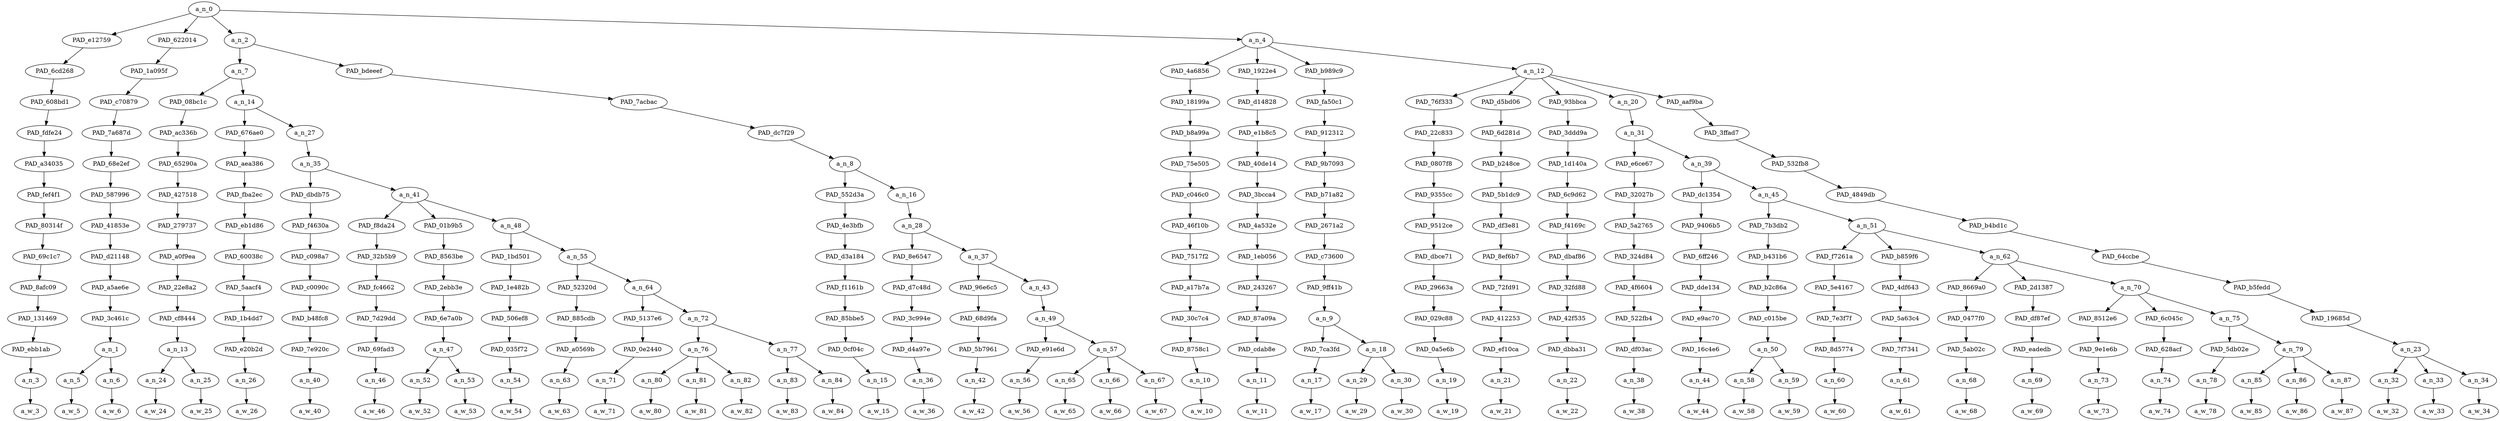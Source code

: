 strict digraph "" {
	a_n_0	[div_dir=1,
		index=0,
		level=13,
		pos="16.545055700231483,13!",
		text_span="[0, 1, 2, 3, 4, 5, 6, 7, 8, 9, 10, 11, 12, 13, 14, 15, 16, 17, 18, 19, 20, 21, 22, 23, 24, 25, 26, 27, 28, 29, 30, 31, 32, 33, 34, \
35, 36, 37, 38, 39, 40, 41, 42, 43, 44, 45, 46, 47, 48, 49]",
		value=0.99999999];
	PAD_e12759	[div_dir=1,
		index=2,
		level=12,
		pos="24.0,12!",
		text_span="[24]",
		value=0.01169982];
	a_n_0 -> PAD_e12759;
	PAD_622014	[div_dir=-1,
		index=0,
		level=12,
		pos="0.5,12!",
		text_span="[0, 1]",
		value=0.05212784];
	a_n_0 -> PAD_622014;
	a_n_2	[div_dir=1,
		index=1,
		level=12,
		pos="10.930338541666666,12!",
		text_span="[2, 3, 4, 5, 6, 7, 8, 9, 10, 11, 12, 13, 14, 15, 16, 17, 18, 19, 20, 21, 22, 23]",
		value=0.42522504];
	a_n_0 -> a_n_2;
	a_n_4	[div_dir=1,
		index=3,
		level=12,
		pos="30.74988425925926,12!",
		text_span="[25, 26, 27, 28, 29, 30, 31, 32, 33, 34, 35, 36, 37, 38, 39, 40, 41, 42, 43, 44, 45, 46, 47, 48, 49]",
		value=0.51083985];
	a_n_0 -> a_n_4;
	PAD_6cd268	[div_dir=1,
		index=3,
		level=11,
		pos="24.0,11!",
		text_span="[24]",
		value=0.01169982];
	PAD_e12759 -> PAD_6cd268;
	PAD_608bd1	[div_dir=1,
		index=4,
		level=10,
		pos="24.0,10!",
		text_span="[24]",
		value=0.01169982];
	PAD_6cd268 -> PAD_608bd1;
	PAD_fdfe24	[div_dir=1,
		index=5,
		level=9,
		pos="24.0,9!",
		text_span="[24]",
		value=0.01169982];
	PAD_608bd1 -> PAD_fdfe24;
	PAD_a34035	[div_dir=1,
		index=5,
		level=8,
		pos="24.0,8!",
		text_span="[24]",
		value=0.01169982];
	PAD_fdfe24 -> PAD_a34035;
	PAD_fef4f1	[div_dir=1,
		index=7,
		level=7,
		pos="24.0,7!",
		text_span="[24]",
		value=0.01169982];
	PAD_a34035 -> PAD_fef4f1;
	PAD_80314f	[div_dir=1,
		index=9,
		level=6,
		pos="24.0,6!",
		text_span="[24]",
		value=0.01169982];
	PAD_fef4f1 -> PAD_80314f;
	PAD_69c1c7	[div_dir=1,
		index=11,
		level=5,
		pos="24.0,5!",
		text_span="[24]",
		value=0.01169982];
	PAD_80314f -> PAD_69c1c7;
	PAD_8afc09	[div_dir=1,
		index=13,
		level=4,
		pos="24.0,4!",
		text_span="[24]",
		value=0.01169982];
	PAD_69c1c7 -> PAD_8afc09;
	PAD_131469	[div_dir=1,
		index=14,
		level=3,
		pos="24.0,3!",
		text_span="[24]",
		value=0.01169982];
	PAD_8afc09 -> PAD_131469;
	PAD_ebb1ab	[div_dir=1,
		index=16,
		level=2,
		pos="24.0,2!",
		text_span="[24]",
		value=0.01169982];
	PAD_131469 -> PAD_ebb1ab;
	a_n_3	[div_dir=1,
		index=24,
		level=1,
		pos="24.0,1!",
		text_span="[24]",
		value=0.01169982];
	PAD_ebb1ab -> a_n_3;
	a_w_3	[div_dir=0,
		index=24,
		level=0,
		pos="24,0!",
		text_span="[24]",
		value=but];
	a_n_3 -> a_w_3;
	PAD_1a095f	[div_dir=-1,
		index=0,
		level=11,
		pos="0.5,11!",
		text_span="[0, 1]",
		value=0.05212784];
	PAD_622014 -> PAD_1a095f;
	PAD_c70879	[div_dir=-1,
		index=0,
		level=10,
		pos="0.5,10!",
		text_span="[0, 1]",
		value=0.05212784];
	PAD_1a095f -> PAD_c70879;
	PAD_7a687d	[div_dir=-1,
		index=0,
		level=9,
		pos="0.5,9!",
		text_span="[0, 1]",
		value=0.05212784];
	PAD_c70879 -> PAD_7a687d;
	PAD_68e2ef	[div_dir=-1,
		index=0,
		level=8,
		pos="0.5,8!",
		text_span="[0, 1]",
		value=0.05212784];
	PAD_7a687d -> PAD_68e2ef;
	PAD_587996	[div_dir=-1,
		index=0,
		level=7,
		pos="0.5,7!",
		text_span="[0, 1]",
		value=0.05212784];
	PAD_68e2ef -> PAD_587996;
	PAD_41853e	[div_dir=-1,
		index=0,
		level=6,
		pos="0.5,6!",
		text_span="[0, 1]",
		value=0.05212784];
	PAD_587996 -> PAD_41853e;
	PAD_d21148	[div_dir=-1,
		index=0,
		level=5,
		pos="0.5,5!",
		text_span="[0, 1]",
		value=0.05212784];
	PAD_41853e -> PAD_d21148;
	PAD_a5ae6e	[div_dir=-1,
		index=0,
		level=4,
		pos="0.5,4!",
		text_span="[0, 1]",
		value=0.05212784];
	PAD_d21148 -> PAD_a5ae6e;
	PAD_3c461c	[div_dir=-1,
		index=0,
		level=3,
		pos="0.5,3!",
		text_span="[0, 1]",
		value=0.05212784];
	PAD_a5ae6e -> PAD_3c461c;
	a_n_1	[div_dir=-1,
		index=0,
		level=2,
		pos="0.5,2!",
		text_span="[0, 1]",
		value=0.05212784];
	PAD_3c461c -> a_n_1;
	a_n_5	[div_dir=-1,
		index=0,
		level=1,
		pos="0.0,1!",
		text_span="[0]",
		value=0.02756377];
	a_n_1 -> a_n_5;
	a_n_6	[div_dir=-1,
		index=1,
		level=1,
		pos="1.0,1!",
		text_span="[1]",
		value=0.02437285];
	a_n_1 -> a_n_6;
	a_w_5	[div_dir=0,
		index=0,
		level=0,
		pos="0,0!",
		text_span="[0]",
		value=first];
	a_n_5 -> a_w_5;
	a_w_6	[div_dir=0,
		index=1,
		level=0,
		pos="1,0!",
		text_span="[1]",
		value=thing];
	a_n_6 -> a_w_6;
	a_n_7	[div_dir=1,
		index=1,
		level=11,
		pos="3.8606770833333335,11!",
		text_span="[2, 3, 4, 5, 6, 7, 8, 9, 10, 11, 12, 13, 14, 15, 16]",
		value=0.34548116];
	a_n_2 -> a_n_7;
	PAD_bdeeef	[div_dir=1,
		index=2,
		level=11,
		pos="18.0,11!",
		text_span="[17, 18, 19, 20, 21, 22, 23]",
		value=0.07953579];
	a_n_2 -> PAD_bdeeef;
	PAD_08bc1c	[div_dir=1,
		index=1,
		level=10,
		pos="2.5,10!",
		text_span="[2, 3]",
		value=0.12826750];
	a_n_7 -> PAD_08bc1c;
	a_n_14	[div_dir=1,
		index=2,
		level=10,
		pos="5.221354166666667,10!",
		text_span="[4, 5, 6, 7, 8, 9, 10, 11, 12, 13, 14, 15, 16]",
		value=0.21699657];
	a_n_7 -> a_n_14;
	PAD_ac336b	[div_dir=1,
		index=1,
		level=9,
		pos="2.5,9!",
		text_span="[2, 3]",
		value=0.12826750];
	PAD_08bc1c -> PAD_ac336b;
	PAD_65290a	[div_dir=1,
		index=1,
		level=8,
		pos="2.5,8!",
		text_span="[2, 3]",
		value=0.12826750];
	PAD_ac336b -> PAD_65290a;
	PAD_427518	[div_dir=1,
		index=1,
		level=7,
		pos="2.5,7!",
		text_span="[2, 3]",
		value=0.12826750];
	PAD_65290a -> PAD_427518;
	PAD_279737	[div_dir=1,
		index=1,
		level=6,
		pos="2.5,6!",
		text_span="[2, 3]",
		value=0.12826750];
	PAD_427518 -> PAD_279737;
	PAD_a0f9ea	[div_dir=1,
		index=1,
		level=5,
		pos="2.5,5!",
		text_span="[2, 3]",
		value=0.12826750];
	PAD_279737 -> PAD_a0f9ea;
	PAD_22e8a2	[div_dir=1,
		index=1,
		level=4,
		pos="2.5,4!",
		text_span="[2, 3]",
		value=0.12826750];
	PAD_a0f9ea -> PAD_22e8a2;
	PAD_cf8444	[div_dir=1,
		index=1,
		level=3,
		pos="2.5,3!",
		text_span="[2, 3]",
		value=0.12826750];
	PAD_22e8a2 -> PAD_cf8444;
	a_n_13	[div_dir=1,
		index=1,
		level=2,
		pos="2.5,2!",
		text_span="[2, 3]",
		value=0.12826750];
	PAD_cf8444 -> a_n_13;
	a_n_24	[div_dir=-1,
		index=2,
		level=1,
		pos="2.0,1!",
		text_span="[2]",
		value=0.04685768];
	a_n_13 -> a_n_24;
	a_n_25	[div_dir=1,
		index=3,
		level=1,
		pos="3.0,1!",
		text_span="[3]",
		value=0.08123143];
	a_n_13 -> a_n_25;
	a_w_24	[div_dir=0,
		index=2,
		level=0,
		pos="2,0!",
		text_span="[2]",
		value=white];
	a_n_24 -> a_w_24;
	a_w_25	[div_dir=0,
		index=3,
		level=0,
		pos="3,0!",
		text_span="[3]",
		value=ppl];
	a_n_25 -> a_w_25;
	PAD_676ae0	[div_dir=-1,
		index=2,
		level=9,
		pos="4.0,9!",
		text_span="[4]",
		value=0.02013106];
	a_n_14 -> PAD_676ae0;
	a_n_27	[div_dir=1,
		index=3,
		level=9,
		pos="6.442708333333334,9!",
		text_span="[5, 6, 7, 8, 9, 10, 11, 12, 13, 14, 15, 16]",
		value=0.19671015];
	a_n_14 -> a_n_27;
	PAD_aea386	[div_dir=-1,
		index=2,
		level=8,
		pos="4.0,8!",
		text_span="[4]",
		value=0.02013106];
	PAD_676ae0 -> PAD_aea386;
	PAD_fba2ec	[div_dir=-1,
		index=2,
		level=7,
		pos="4.0,7!",
		text_span="[4]",
		value=0.02013106];
	PAD_aea386 -> PAD_fba2ec;
	PAD_eb1d86	[div_dir=-1,
		index=2,
		level=6,
		pos="4.0,6!",
		text_span="[4]",
		value=0.02013106];
	PAD_fba2ec -> PAD_eb1d86;
	PAD_60038c	[div_dir=-1,
		index=2,
		level=5,
		pos="4.0,5!",
		text_span="[4]",
		value=0.02013106];
	PAD_eb1d86 -> PAD_60038c;
	PAD_5aacf4	[div_dir=-1,
		index=2,
		level=4,
		pos="4.0,4!",
		text_span="[4]",
		value=0.02013106];
	PAD_60038c -> PAD_5aacf4;
	PAD_1b4dd7	[div_dir=-1,
		index=2,
		level=3,
		pos="4.0,3!",
		text_span="[4]",
		value=0.02013106];
	PAD_5aacf4 -> PAD_1b4dd7;
	PAD_e20b2d	[div_dir=-1,
		index=2,
		level=2,
		pos="4.0,2!",
		text_span="[4]",
		value=0.02013106];
	PAD_1b4dd7 -> PAD_e20b2d;
	a_n_26	[div_dir=-1,
		index=4,
		level=1,
		pos="4.0,1!",
		text_span="[4]",
		value=0.02013106];
	PAD_e20b2d -> a_n_26;
	a_w_26	[div_dir=0,
		index=4,
		level=0,
		pos="4,0!",
		text_span="[4]",
		value=tend];
	a_n_26 -> a_w_26;
	a_n_35	[div_dir=1,
		index=3,
		level=8,
		pos="6.442708333333334,8!",
		text_span="[5, 6, 7, 8, 9, 10, 11, 12, 13, 14, 15, 16]",
		value=0.19653953];
	a_n_27 -> a_n_35;
	PAD_dbdb75	[div_dir=1,
		index=3,
		level=7,
		pos="5.0,7!",
		text_span="[5]",
		value=0.01097856];
	a_n_35 -> PAD_dbdb75;
	a_n_41	[div_dir=1,
		index=4,
		level=7,
		pos="7.885416666666667,7!",
		text_span="[6, 7, 8, 9, 10, 11, 12, 13, 14, 15, 16]",
		value=0.18539036];
	a_n_35 -> a_n_41;
	PAD_f4630a	[div_dir=1,
		index=3,
		level=6,
		pos="5.0,6!",
		text_span="[5]",
		value=0.01097856];
	PAD_dbdb75 -> PAD_f4630a;
	PAD_c098a7	[div_dir=1,
		index=3,
		level=5,
		pos="5.0,5!",
		text_span="[5]",
		value=0.01097856];
	PAD_f4630a -> PAD_c098a7;
	PAD_c0090c	[div_dir=1,
		index=3,
		level=4,
		pos="5.0,4!",
		text_span="[5]",
		value=0.01097856];
	PAD_c098a7 -> PAD_c0090c;
	PAD_b48fc8	[div_dir=1,
		index=3,
		level=3,
		pos="5.0,3!",
		text_span="[5]",
		value=0.01097856];
	PAD_c0090c -> PAD_b48fc8;
	PAD_7e920c	[div_dir=1,
		index=3,
		level=2,
		pos="5.0,2!",
		text_span="[5]",
		value=0.01097856];
	PAD_b48fc8 -> PAD_7e920c;
	a_n_40	[div_dir=1,
		index=5,
		level=1,
		pos="5.0,1!",
		text_span="[5]",
		value=0.01097856];
	PAD_7e920c -> a_n_40;
	a_w_40	[div_dir=0,
		index=5,
		level=0,
		pos="5,0!",
		text_span="[5]",
		value=to];
	a_n_40 -> a_w_40;
	PAD_f8da24	[div_dir=1,
		index=4,
		level=6,
		pos="6.0,6!",
		text_span="[6]",
		value=0.01525560];
	a_n_41 -> PAD_f8da24;
	PAD_01b9b5	[div_dir=1,
		index=5,
		level=6,
		pos="7.5,6!",
		text_span="[7, 8]",
		value=0.02840399];
	a_n_41 -> PAD_01b9b5;
	a_n_48	[div_dir=1,
		index=6,
		level=6,
		pos="10.15625,6!",
		text_span="[9, 10, 11, 12, 13, 14, 15, 16]",
		value=0.14157271];
	a_n_41 -> a_n_48;
	PAD_32b5b9	[div_dir=1,
		index=4,
		level=5,
		pos="6.0,5!",
		text_span="[6]",
		value=0.01525560];
	PAD_f8da24 -> PAD_32b5b9;
	PAD_fc4662	[div_dir=1,
		index=4,
		level=4,
		pos="6.0,4!",
		text_span="[6]",
		value=0.01525560];
	PAD_32b5b9 -> PAD_fc4662;
	PAD_7d29dd	[div_dir=1,
		index=4,
		level=3,
		pos="6.0,3!",
		text_span="[6]",
		value=0.01525560];
	PAD_fc4662 -> PAD_7d29dd;
	PAD_69fad3	[div_dir=1,
		index=4,
		level=2,
		pos="6.0,2!",
		text_span="[6]",
		value=0.01525560];
	PAD_7d29dd -> PAD_69fad3;
	a_n_46	[div_dir=1,
		index=6,
		level=1,
		pos="6.0,1!",
		text_span="[6]",
		value=0.01525560];
	PAD_69fad3 -> a_n_46;
	a_w_46	[div_dir=0,
		index=6,
		level=0,
		pos="6,0!",
		text_span="[6]",
		value=say];
	a_n_46 -> a_w_46;
	PAD_8563be	[div_dir=1,
		index=5,
		level=5,
		pos="7.5,5!",
		text_span="[7, 8]",
		value=0.02840399];
	PAD_01b9b5 -> PAD_8563be;
	PAD_2ebb3e	[div_dir=1,
		index=5,
		level=4,
		pos="7.5,4!",
		text_span="[7, 8]",
		value=0.02840399];
	PAD_8563be -> PAD_2ebb3e;
	PAD_6e7a0b	[div_dir=1,
		index=5,
		level=3,
		pos="7.5,3!",
		text_span="[7, 8]",
		value=0.02840399];
	PAD_2ebb3e -> PAD_6e7a0b;
	a_n_47	[div_dir=1,
		index=5,
		level=2,
		pos="7.5,2!",
		text_span="[7, 8]",
		value=0.02840399];
	PAD_6e7a0b -> a_n_47;
	a_n_52	[div_dir=1,
		index=7,
		level=1,
		pos="7.0,1!",
		text_span="[7]",
		value=0.01234767];
	a_n_47 -> a_n_52;
	a_n_53	[div_dir=1,
		index=8,
		level=1,
		pos="8.0,1!",
		text_span="[8]",
		value=0.01594715];
	a_n_47 -> a_n_53;
	a_w_52	[div_dir=0,
		index=7,
		level=0,
		pos="7,0!",
		text_span="[7]",
		value=to1];
	a_n_52 -> a_w_52;
	a_w_53	[div_dir=0,
		index=8,
		level=0,
		pos="8,0!",
		text_span="[8]",
		value=me];
	a_n_53 -> a_w_53;
	PAD_1bd501	[div_dir=1,
		index=6,
		level=5,
		pos="9.0,5!",
		text_span="[9]",
		value=0.01257812];
	a_n_48 -> PAD_1bd501;
	a_n_55	[div_dir=1,
		index=7,
		level=5,
		pos="11.3125,5!",
		text_span="[10, 11, 12, 13, 14, 15, 16]",
		value=0.12887080];
	a_n_48 -> a_n_55;
	PAD_1e482b	[div_dir=1,
		index=6,
		level=4,
		pos="9.0,4!",
		text_span="[9]",
		value=0.01257812];
	PAD_1bd501 -> PAD_1e482b;
	PAD_506ef8	[div_dir=1,
		index=6,
		level=3,
		pos="9.0,3!",
		text_span="[9]",
		value=0.01257812];
	PAD_1e482b -> PAD_506ef8;
	PAD_035f72	[div_dir=1,
		index=6,
		level=2,
		pos="9.0,2!",
		text_span="[9]",
		value=0.01257812];
	PAD_506ef8 -> PAD_035f72;
	a_n_54	[div_dir=1,
		index=9,
		level=1,
		pos="9.0,1!",
		text_span="[9]",
		value=0.01257812];
	PAD_035f72 -> a_n_54;
	a_w_54	[div_dir=0,
		index=9,
		level=0,
		pos="9,0!",
		text_span="[9]",
		value=after];
	a_n_54 -> a_w_54;
	PAD_52320d	[div_dir=1,
		index=7,
		level=4,
		pos="10.0,4!",
		text_span="[10]",
		value=0.01301281];
	a_n_55 -> PAD_52320d;
	a_n_64	[div_dir=1,
		index=8,
		level=4,
		pos="12.625,4!",
		text_span="[11, 12, 13, 14, 15, 16]",
		value=0.11575357];
	a_n_55 -> a_n_64;
	PAD_885cdb	[div_dir=1,
		index=7,
		level=3,
		pos="10.0,3!",
		text_span="[10]",
		value=0.01301281];
	PAD_52320d -> PAD_885cdb;
	PAD_a0569b	[div_dir=1,
		index=7,
		level=2,
		pos="10.0,2!",
		text_span="[10]",
		value=0.01301281];
	PAD_885cdb -> PAD_a0569b;
	a_n_63	[div_dir=1,
		index=10,
		level=1,
		pos="10.0,1!",
		text_span="[10]",
		value=0.01301281];
	PAD_a0569b -> a_n_63;
	a_w_63	[div_dir=0,
		index=10,
		level=0,
		pos="10,0!",
		text_span="[10]",
		value=they];
	a_n_63 -> a_w_63;
	PAD_5137e6	[div_dir=1,
		index=8,
		level=3,
		pos="11.0,3!",
		text_span="[11]",
		value=0.01123178];
	a_n_64 -> PAD_5137e6;
	a_n_72	[div_dir=1,
		index=9,
		level=3,
		pos="14.25,3!",
		text_span="[12, 13, 14, 15, 16]",
		value=0.10441476];
	a_n_64 -> a_n_72;
	PAD_0e2440	[div_dir=1,
		index=8,
		level=2,
		pos="11.0,2!",
		text_span="[11]",
		value=0.01123178];
	PAD_5137e6 -> PAD_0e2440;
	a_n_71	[div_dir=1,
		index=11,
		level=1,
		pos="11.0,1!",
		text_span="[11]",
		value=0.01123178];
	PAD_0e2440 -> a_n_71;
	a_w_71	[div_dir=0,
		index=11,
		level=0,
		pos="11,0!",
		text_span="[11]",
		value=did];
	a_n_71 -> a_w_71;
	a_n_76	[div_dir=1,
		index=9,
		level=2,
		pos="13.0,2!",
		text_span="[12, 13, 14]",
		value=0.04811561];
	a_n_72 -> a_n_76;
	a_n_77	[div_dir=1,
		index=10,
		level=2,
		pos="15.5,2!",
		text_span="[15, 16]",
		value=0.05619472];
	a_n_72 -> a_n_77;
	a_n_80	[div_dir=1,
		index=12,
		level=1,
		pos="12.0,1!",
		text_span="[12]",
		value=0.01187037];
	a_n_76 -> a_n_80;
	a_n_81	[div_dir=1,
		index=13,
		level=1,
		pos="13.0,1!",
		text_span="[13]",
		value=0.01709424];
	a_n_76 -> a_n_81;
	a_n_82	[div_dir=1,
		index=14,
		level=1,
		pos="14.0,1!",
		text_span="[14]",
		value=0.01905603];
	a_n_76 -> a_n_82;
	a_w_80	[div_dir=0,
		index=12,
		level=0,
		pos="12,0!",
		text_span="[12]",
		value=some];
	a_n_80 -> a_w_80;
	a_w_81	[div_dir=0,
		index=13,
		level=0,
		pos="13,0!",
		text_span="[13]",
		value=usual];
	a_n_81 -> a_w_81;
	a_w_82	[div_dir=0,
		index=14,
		level=0,
		pos="14,0!",
		text_span="[14]",
		value=self];
	a_n_82 -> a_w_82;
	a_n_83	[div_dir=1,
		index=15,
		level=1,
		pos="15.0,1!",
		text_span="[15]",
		value=0.02859288];
	a_n_77 -> a_n_83;
	a_n_84	[div_dir=-1,
		index=16,
		level=1,
		pos="16.0,1!",
		text_span="[16]",
		value=0.02755330];
	a_n_77 -> a_n_84;
	a_w_83	[div_dir=0,
		index=15,
		level=0,
		pos="15,0!",
		text_span="[15]",
		value=entitled];
	a_n_83 -> a_w_83;
	a_w_84	[div_dir=0,
		index=16,
		level=0,
		pos="16,0!",
		text_span="[16]",
		value=bs];
	a_n_84 -> a_w_84;
	PAD_7acbac	[div_dir=1,
		index=3,
		level=10,
		pos="18.0,10!",
		text_span="[17, 18, 19, 20, 21, 22, 23]",
		value=0.07953579];
	PAD_bdeeef -> PAD_7acbac;
	PAD_dc7f29	[div_dir=1,
		index=4,
		level=9,
		pos="18.0,9!",
		text_span="[17, 18, 19, 20, 21, 22, 23]",
		value=0.07953579];
	PAD_7acbac -> PAD_dc7f29;
	a_n_8	[div_dir=1,
		index=4,
		level=8,
		pos="18.0,8!",
		text_span="[17, 18, 19, 20, 21, 22, 23]",
		value=0.07953579];
	PAD_dc7f29 -> a_n_8;
	PAD_552d3a	[div_dir=1,
		index=5,
		level=7,
		pos="17.0,7!",
		text_span="[17]",
		value=0.01276603];
	a_n_8 -> PAD_552d3a;
	a_n_16	[div_dir=1,
		index=6,
		level=7,
		pos="19.0,7!",
		text_span="[18, 19, 20, 21, 22, 23]",
		value=0.06671954];
	a_n_8 -> a_n_16;
	PAD_4e3bfb	[div_dir=1,
		index=7,
		level=6,
		pos="17.0,6!",
		text_span="[17]",
		value=0.01276603];
	PAD_552d3a -> PAD_4e3bfb;
	PAD_d3a184	[div_dir=1,
		index=8,
		level=5,
		pos="17.0,5!",
		text_span="[17]",
		value=0.01276603];
	PAD_4e3bfb -> PAD_d3a184;
	PAD_f1161b	[div_dir=1,
		index=9,
		level=4,
		pos="17.0,4!",
		text_span="[17]",
		value=0.01276603];
	PAD_d3a184 -> PAD_f1161b;
	PAD_85bbe5	[div_dir=1,
		index=10,
		level=3,
		pos="17.0,3!",
		text_span="[17]",
		value=0.01276603];
	PAD_f1161b -> PAD_85bbe5;
	PAD_0cf04c	[div_dir=1,
		index=11,
		level=2,
		pos="17.0,2!",
		text_span="[17]",
		value=0.01276603];
	PAD_85bbe5 -> PAD_0cf04c;
	a_n_15	[div_dir=1,
		index=17,
		level=1,
		pos="17.0,1!",
		text_span="[17]",
		value=0.01276603];
	PAD_0cf04c -> a_n_15;
	a_w_15	[div_dir=0,
		index=17,
		level=0,
		pos="17,0!",
		text_span="[17]",
		value=is];
	a_n_15 -> a_w_15;
	a_n_28	[div_dir=1,
		index=8,
		level=6,
		pos="19.0,6!",
		text_span="[18, 19, 20, 21, 22, 23]",
		value=0.06668709];
	a_n_16 -> a_n_28;
	PAD_8e6547	[div_dir=1,
		index=9,
		level=5,
		pos="18.0,5!",
		text_span="[18]",
		value=0.01036759];
	a_n_28 -> PAD_8e6547;
	a_n_37	[div_dir=1,
		index=10,
		level=5,
		pos="20.0,5!",
		text_span="[19, 20, 21, 22, 23]",
		value=0.05628704];
	a_n_28 -> a_n_37;
	PAD_d7c48d	[div_dir=1,
		index=10,
		level=4,
		pos="18.0,4!",
		text_span="[18]",
		value=0.01036759];
	PAD_8e6547 -> PAD_d7c48d;
	PAD_3c994e	[div_dir=1,
		index=11,
		level=3,
		pos="18.0,3!",
		text_span="[18]",
		value=0.01036759];
	PAD_d7c48d -> PAD_3c994e;
	PAD_d4a97e	[div_dir=1,
		index=12,
		level=2,
		pos="18.0,2!",
		text_span="[18]",
		value=0.01036759];
	PAD_3c994e -> PAD_d4a97e;
	a_n_36	[div_dir=1,
		index=18,
		level=1,
		pos="18.0,1!",
		text_span="[18]",
		value=0.01036759];
	PAD_d4a97e -> a_n_36;
	a_w_36	[div_dir=0,
		index=18,
		level=0,
		pos="18,0!",
		text_span="[18]",
		value=i];
	a_n_36 -> a_w_36;
	PAD_96e6c5	[div_dir=-1,
		index=11,
		level=4,
		pos="19.0,4!",
		text_span="[19]",
		value=0.01148635];
	a_n_37 -> PAD_96e6c5;
	a_n_43	[div_dir=1,
		index=12,
		level=4,
		pos="21.0,4!",
		text_span="[20, 21, 22, 23]",
		value=0.04478138];
	a_n_37 -> a_n_43;
	PAD_68d9fa	[div_dir=-1,
		index=12,
		level=3,
		pos="19.0,3!",
		text_span="[19]",
		value=0.01148635];
	PAD_96e6c5 -> PAD_68d9fa;
	PAD_5b7961	[div_dir=-1,
		index=13,
		level=2,
		pos="19.0,2!",
		text_span="[19]",
		value=0.01148635];
	PAD_68d9fa -> PAD_5b7961;
	a_n_42	[div_dir=-1,
		index=19,
		level=1,
		pos="19.0,1!",
		text_span="[19]",
		value=0.01148635];
	PAD_5b7961 -> a_n_42;
	a_w_42	[div_dir=0,
		index=19,
		level=0,
		pos="19,0!",
		text_span="[19]",
		value=hope];
	a_n_42 -> a_w_42;
	a_n_49	[div_dir=1,
		index=13,
		level=3,
		pos="21.0,3!",
		text_span="[20, 21, 22, 23]",
		value=0.04475047];
	a_n_43 -> a_n_49;
	PAD_e91e6d	[div_dir=-1,
		index=14,
		level=2,
		pos="20.0,2!",
		text_span="[20]",
		value=0.00991616];
	a_n_49 -> PAD_e91e6d;
	a_n_57	[div_dir=1,
		index=15,
		level=2,
		pos="22.0,2!",
		text_span="[21, 22, 23]",
		value=0.03480340];
	a_n_49 -> a_n_57;
	a_n_56	[div_dir=-1,
		index=20,
		level=1,
		pos="20.0,1!",
		text_span="[20]",
		value=0.00991616];
	PAD_e91e6d -> a_n_56;
	a_w_56	[div_dir=0,
		index=20,
		level=0,
		pos="20,0!",
		text_span="[20]",
		value=you];
	a_n_56 -> a_w_56;
	a_n_65	[div_dir=-1,
		index=21,
		level=1,
		pos="21.0,1!",
		text_span="[21]",
		value=0.00946849];
	a_n_57 -> a_n_65;
	a_n_66	[div_dir=1,
		index=22,
		level=1,
		pos="22.0,1!",
		text_span="[22]",
		value=0.01298066];
	a_n_57 -> a_n_66;
	a_n_67	[div_dir=1,
		index=23,
		level=1,
		pos="23.0,1!",
		text_span="[23]",
		value=0.01231186];
	a_n_57 -> a_n_67;
	a_w_65	[div_dir=0,
		index=21,
		level=0,
		pos="21,0!",
		text_span="[21]",
		value=do];
	a_n_65 -> a_w_65;
	a_w_66	[div_dir=0,
		index=22,
		level=0,
		pos="22,0!",
		text_span="[22]",
		value=not];
	a_n_66 -> a_w_66;
	a_w_67	[div_dir=0,
		index=23,
		level=0,
		pos="23,0!",
		text_span="[23]",
		value=mind];
	a_n_67 -> a_w_67;
	PAD_4a6856	[div_dir=1,
		index=5,
		level=11,
		pos="28.0,11!",
		text_span="[28]",
		value=0.01169305];
	a_n_4 -> PAD_4a6856;
	PAD_1922e4	[div_dir=-1,
		index=6,
		level=11,
		pos="29.0,11!",
		text_span="[29]",
		value=0.01384211];
	a_n_4 -> PAD_1922e4;
	PAD_b989c9	[div_dir=1,
		index=4,
		level=11,
		pos="25.75,11!",
		text_span="[25, 26, 27]",
		value=0.03542007];
	a_n_4 -> PAD_b989c9;
	a_n_12	[div_dir=-1,
		index=7,
		level=11,
		pos="40.24953703703704,11!",
		text_span="[30, 31, 32, 33, 34, 35, 36, 37, 38, 39, 40, 41, 42, 43, 44, 45, 46, 47, 48, 49]",
		value=0.44988185];
	a_n_4 -> a_n_12;
	PAD_18199a	[div_dir=1,
		index=6,
		level=10,
		pos="28.0,10!",
		text_span="[28]",
		value=0.01169305];
	PAD_4a6856 -> PAD_18199a;
	PAD_b8a99a	[div_dir=1,
		index=7,
		level=9,
		pos="28.0,9!",
		text_span="[28]",
		value=0.01169305];
	PAD_18199a -> PAD_b8a99a;
	PAD_75e505	[div_dir=1,
		index=7,
		level=8,
		pos="28.0,8!",
		text_span="[28]",
		value=0.01169305];
	PAD_b8a99a -> PAD_75e505;
	PAD_c046c0	[div_dir=1,
		index=9,
		level=7,
		pos="28.0,7!",
		text_span="[28]",
		value=0.01169305];
	PAD_75e505 -> PAD_c046c0;
	PAD_46f10b	[div_dir=1,
		index=11,
		level=6,
		pos="28.0,6!",
		text_span="[28]",
		value=0.01169305];
	PAD_c046c0 -> PAD_46f10b;
	PAD_7517f2	[div_dir=1,
		index=13,
		level=5,
		pos="28.0,5!",
		text_span="[28]",
		value=0.01169305];
	PAD_46f10b -> PAD_7517f2;
	PAD_a17b7a	[div_dir=1,
		index=15,
		level=4,
		pos="28.0,4!",
		text_span="[28]",
		value=0.01169305];
	PAD_7517f2 -> PAD_a17b7a;
	PAD_30c7c4	[div_dir=1,
		index=16,
		level=3,
		pos="28.0,3!",
		text_span="[28]",
		value=0.01169305];
	PAD_a17b7a -> PAD_30c7c4;
	PAD_8758c1	[div_dir=1,
		index=19,
		level=2,
		pos="28.0,2!",
		text_span="[28]",
		value=0.01169305];
	PAD_30c7c4 -> PAD_8758c1;
	a_n_10	[div_dir=1,
		index=28,
		level=1,
		pos="28.0,1!",
		text_span="[28]",
		value=0.01169305];
	PAD_8758c1 -> a_n_10;
	a_w_10	[div_dir=0,
		index=28,
		level=0,
		pos="28,0!",
		text_span="[28]",
		value=and];
	a_n_10 -> a_w_10;
	PAD_d14828	[div_dir=-1,
		index=7,
		level=10,
		pos="29.0,10!",
		text_span="[29]",
		value=0.01384211];
	PAD_1922e4 -> PAD_d14828;
	PAD_e1b8c5	[div_dir=-1,
		index=8,
		level=9,
		pos="29.0,9!",
		text_span="[29]",
		value=0.01384211];
	PAD_d14828 -> PAD_e1b8c5;
	PAD_40de14	[div_dir=-1,
		index=8,
		level=8,
		pos="29.0,8!",
		text_span="[29]",
		value=0.01384211];
	PAD_e1b8c5 -> PAD_40de14;
	PAD_3bcca4	[div_dir=-1,
		index=10,
		level=7,
		pos="29.0,7!",
		text_span="[29]",
		value=0.01384211];
	PAD_40de14 -> PAD_3bcca4;
	PAD_4a532e	[div_dir=-1,
		index=12,
		level=6,
		pos="29.0,6!",
		text_span="[29]",
		value=0.01384211];
	PAD_3bcca4 -> PAD_4a532e;
	PAD_1eb056	[div_dir=-1,
		index=14,
		level=5,
		pos="29.0,5!",
		text_span="[29]",
		value=0.01384211];
	PAD_4a532e -> PAD_1eb056;
	PAD_243267	[div_dir=-1,
		index=16,
		level=4,
		pos="29.0,4!",
		text_span="[29]",
		value=0.01384211];
	PAD_1eb056 -> PAD_243267;
	PAD_87a09a	[div_dir=-1,
		index=17,
		level=3,
		pos="29.0,3!",
		text_span="[29]",
		value=0.01384211];
	PAD_243267 -> PAD_87a09a;
	PAD_cdab8e	[div_dir=-1,
		index=20,
		level=2,
		pos="29.0,2!",
		text_span="[29]",
		value=0.01384211];
	PAD_87a09a -> PAD_cdab8e;
	a_n_11	[div_dir=-1,
		index=29,
		level=1,
		pos="29.0,1!",
		text_span="[29]",
		value=0.01384211];
	PAD_cdab8e -> a_n_11;
	a_w_11	[div_dir=0,
		index=29,
		level=0,
		pos="29,0!",
		text_span="[29]",
		value=yes];
	a_n_11 -> a_w_11;
	PAD_fa50c1	[div_dir=1,
		index=5,
		level=10,
		pos="25.75,10!",
		text_span="[25, 26, 27]",
		value=0.03542007];
	PAD_b989c9 -> PAD_fa50c1;
	PAD_912312	[div_dir=1,
		index=6,
		level=9,
		pos="25.75,9!",
		text_span="[25, 26, 27]",
		value=0.03542007];
	PAD_fa50c1 -> PAD_912312;
	PAD_9b7093	[div_dir=1,
		index=6,
		level=8,
		pos="25.75,8!",
		text_span="[25, 26, 27]",
		value=0.03542007];
	PAD_912312 -> PAD_9b7093;
	PAD_b71a82	[div_dir=1,
		index=8,
		level=7,
		pos="25.75,7!",
		text_span="[25, 26, 27]",
		value=0.03542007];
	PAD_9b7093 -> PAD_b71a82;
	PAD_2671a2	[div_dir=1,
		index=10,
		level=6,
		pos="25.75,6!",
		text_span="[25, 26, 27]",
		value=0.03542007];
	PAD_b71a82 -> PAD_2671a2;
	PAD_c73600	[div_dir=1,
		index=12,
		level=5,
		pos="25.75,5!",
		text_span="[25, 26, 27]",
		value=0.03542007];
	PAD_2671a2 -> PAD_c73600;
	PAD_9ff41b	[div_dir=1,
		index=14,
		level=4,
		pos="25.75,4!",
		text_span="[25, 26, 27]",
		value=0.03542007];
	PAD_c73600 -> PAD_9ff41b;
	a_n_9	[div_dir=1,
		index=15,
		level=3,
		pos="25.75,3!",
		text_span="[25, 26, 27]",
		value=0.03542007];
	PAD_9ff41b -> a_n_9;
	PAD_7ca3fd	[div_dir=1,
		index=17,
		level=2,
		pos="25.0,2!",
		text_span="[25]",
		value=0.01000089];
	a_n_9 -> PAD_7ca3fd;
	a_n_18	[div_dir=1,
		index=18,
		level=2,
		pos="26.5,2!",
		text_span="[26, 27]",
		value=0.02538415];
	a_n_9 -> a_n_18;
	a_n_17	[div_dir=1,
		index=25,
		level=1,
		pos="25.0,1!",
		text_span="[25]",
		value=0.01000089];
	PAD_7ca3fd -> a_n_17;
	a_w_17	[div_dir=0,
		index=25,
		level=0,
		pos="25,0!",
		text_span="[25]",
		value=i1];
	a_n_17 -> a_w_17;
	a_n_29	[div_dir=1,
		index=26,
		level=1,
		pos="26.0,1!",
		text_span="[26]",
		value=0.01262900];
	a_n_18 -> a_n_29;
	a_n_30	[div_dir=-1,
		index=27,
		level=1,
		pos="27.0,1!",
		text_span="[27]",
		value=0.01275277];
	a_n_18 -> a_n_30;
	a_w_29	[div_dir=0,
		index=26,
		level=0,
		pos="26,0!",
		text_span="[26]",
		value=went];
	a_n_29 -> a_w_29;
	a_w_30	[div_dir=0,
		index=27,
		level=0,
		pos="27,0!",
		text_span="[27]",
		value=ahead];
	a_n_30 -> a_w_30;
	PAD_76f333	[div_dir=-1,
		index=8,
		level=10,
		pos="30.0,10!",
		text_span="[30]",
		value=0.02063435];
	a_n_12 -> PAD_76f333;
	PAD_d5bd06	[div_dir=1,
		index=10,
		level=10,
		pos="45.0,10!",
		text_span="[45]",
		value=0.02045525];
	a_n_12 -> PAD_d5bd06;
	PAD_93bbca	[div_dir=1,
		index=11,
		level=10,
		pos="46.0,10!",
		text_span="[46]",
		value=0.02875070];
	a_n_12 -> PAD_93bbca;
	a_n_20	[div_dir=1,
		index=9,
		level=10,
		pos="32.24768518518519,10!",
		text_span="[31, 32, 33, 34, 35, 36, 37, 38, 39, 40, 41, 42, 43, 44]",
		value=0.23455432];
	a_n_12 -> a_n_20;
	PAD_aaf9ba	[div_dir=-1,
		index=12,
		level=10,
		pos="48.0,10!",
		text_span="[47, 48, 49]",
		value=0.14547279];
	a_n_12 -> PAD_aaf9ba;
	PAD_22c833	[div_dir=-1,
		index=9,
		level=9,
		pos="30.0,9!",
		text_span="[30]",
		value=0.02063435];
	PAD_76f333 -> PAD_22c833;
	PAD_0807f8	[div_dir=-1,
		index=9,
		level=8,
		pos="30.0,8!",
		text_span="[30]",
		value=0.02063435];
	PAD_22c833 -> PAD_0807f8;
	PAD_9355cc	[div_dir=-1,
		index=11,
		level=7,
		pos="30.0,7!",
		text_span="[30]",
		value=0.02063435];
	PAD_0807f8 -> PAD_9355cc;
	PAD_9512ce	[div_dir=-1,
		index=13,
		level=6,
		pos="30.0,6!",
		text_span="[30]",
		value=0.02063435];
	PAD_9355cc -> PAD_9512ce;
	PAD_dbce71	[div_dir=-1,
		index=15,
		level=5,
		pos="30.0,5!",
		text_span="[30]",
		value=0.02063435];
	PAD_9512ce -> PAD_dbce71;
	PAD_29663a	[div_dir=-1,
		index=17,
		level=4,
		pos="30.0,4!",
		text_span="[30]",
		value=0.02063435];
	PAD_dbce71 -> PAD_29663a;
	PAD_029c88	[div_dir=-1,
		index=18,
		level=3,
		pos="30.0,3!",
		text_span="[30]",
		value=0.02063435];
	PAD_29663a -> PAD_029c88;
	PAD_0a5e6b	[div_dir=-1,
		index=21,
		level=2,
		pos="30.0,2!",
		text_span="[30]",
		value=0.02063435];
	PAD_029c88 -> PAD_0a5e6b;
	a_n_19	[div_dir=-1,
		index=30,
		level=1,
		pos="30.0,1!",
		text_span="[30]",
		value=0.02063435];
	PAD_0a5e6b -> a_n_19;
	a_w_19	[div_dir=0,
		index=30,
		level=0,
		pos="30,0!",
		text_span="[30]",
		value=sophie];
	a_n_19 -> a_w_19;
	PAD_6d281d	[div_dir=1,
		index=11,
		level=9,
		pos="45.0,9!",
		text_span="[45]",
		value=0.02045525];
	PAD_d5bd06 -> PAD_6d281d;
	PAD_b248ce	[div_dir=1,
		index=12,
		level=8,
		pos="45.0,8!",
		text_span="[45]",
		value=0.02045525];
	PAD_6d281d -> PAD_b248ce;
	PAD_5b1dc9	[div_dir=1,
		index=15,
		level=7,
		pos="45.0,7!",
		text_span="[45]",
		value=0.02045525];
	PAD_b248ce -> PAD_5b1dc9;
	PAD_df3e81	[div_dir=1,
		index=18,
		level=6,
		pos="45.0,6!",
		text_span="[45]",
		value=0.02045525];
	PAD_5b1dc9 -> PAD_df3e81;
	PAD_8ef6b7	[div_dir=1,
		index=22,
		level=5,
		pos="45.0,5!",
		text_span="[45]",
		value=0.02045525];
	PAD_df3e81 -> PAD_8ef6b7;
	PAD_72fd91	[div_dir=1,
		index=26,
		level=4,
		pos="45.0,4!",
		text_span="[45]",
		value=0.02045525];
	PAD_8ef6b7 -> PAD_72fd91;
	PAD_412253	[div_dir=1,
		index=29,
		level=3,
		pos="45.0,3!",
		text_span="[45]",
		value=0.02045525];
	PAD_72fd91 -> PAD_412253;
	PAD_ef10ca	[div_dir=1,
		index=33,
		level=2,
		pos="45.0,2!",
		text_span="[45]",
		value=0.02045525];
	PAD_412253 -> PAD_ef10ca;
	a_n_21	[div_dir=1,
		index=45,
		level=1,
		pos="45.0,1!",
		text_span="[45]",
		value=0.02045525];
	PAD_ef10ca -> a_n_21;
	a_w_21	[div_dir=0,
		index=45,
		level=0,
		pos="45,0!",
		text_span="[45]",
		value=now];
	a_n_21 -> a_w_21;
	PAD_3ddd9a	[div_dir=1,
		index=12,
		level=9,
		pos="46.0,9!",
		text_span="[46]",
		value=0.02875070];
	PAD_93bbca -> PAD_3ddd9a;
	PAD_1d140a	[div_dir=1,
		index=13,
		level=8,
		pos="46.0,8!",
		text_span="[46]",
		value=0.02875070];
	PAD_3ddd9a -> PAD_1d140a;
	PAD_6c9d62	[div_dir=1,
		index=16,
		level=7,
		pos="46.0,7!",
		text_span="[46]",
		value=0.02875070];
	PAD_1d140a -> PAD_6c9d62;
	PAD_f4169c	[div_dir=1,
		index=19,
		level=6,
		pos="46.0,6!",
		text_span="[46]",
		value=0.02875070];
	PAD_6c9d62 -> PAD_f4169c;
	PAD_dbaf86	[div_dir=1,
		index=23,
		level=5,
		pos="46.0,5!",
		text_span="[46]",
		value=0.02875070];
	PAD_f4169c -> PAD_dbaf86;
	PAD_32fd88	[div_dir=1,
		index=27,
		level=4,
		pos="46.0,4!",
		text_span="[46]",
		value=0.02875070];
	PAD_dbaf86 -> PAD_32fd88;
	PAD_42f535	[div_dir=1,
		index=30,
		level=3,
		pos="46.0,3!",
		text_span="[46]",
		value=0.02875070];
	PAD_32fd88 -> PAD_42f535;
	PAD_dbba31	[div_dir=1,
		index=34,
		level=2,
		pos="46.0,2!",
		text_span="[46]",
		value=0.02875070];
	PAD_42f535 -> PAD_dbba31;
	a_n_22	[div_dir=1,
		index=46,
		level=1,
		pos="46.0,1!",
		text_span="[46]",
		value=0.02875070];
	PAD_dbba31 -> a_n_22;
	a_w_22	[div_dir=0,
		index=46,
		level=0,
		pos="46,0!",
		text_span="[46]",
		value=i3];
	a_n_22 -> a_w_22;
	a_n_31	[div_dir=1,
		index=10,
		level=9,
		pos="32.24768518518519,9!",
		text_span="[31, 32, 33, 34, 35, 36, 37, 38, 39, 40, 41, 42, 43, 44]",
		value=0.23446639];
	a_n_20 -> a_n_31;
	PAD_e6ce67	[div_dir=1,
		index=10,
		level=8,
		pos="31.0,8!",
		text_span="[31]",
		value=0.01205025];
	a_n_31 -> PAD_e6ce67;
	a_n_39	[div_dir=1,
		index=11,
		level=8,
		pos="33.495370370370374,8!",
		text_span="[32, 33, 34, 35, 36, 37, 38, 39, 40, 41, 42, 43, 44]",
		value=0.22232821];
	a_n_31 -> a_n_39;
	PAD_32027b	[div_dir=1,
		index=12,
		level=7,
		pos="31.0,7!",
		text_span="[31]",
		value=0.01205025];
	PAD_e6ce67 -> PAD_32027b;
	PAD_5a2765	[div_dir=1,
		index=14,
		level=6,
		pos="31.0,6!",
		text_span="[31]",
		value=0.01205025];
	PAD_32027b -> PAD_5a2765;
	PAD_324d84	[div_dir=1,
		index=16,
		level=5,
		pos="31.0,5!",
		text_span="[31]",
		value=0.01205025];
	PAD_5a2765 -> PAD_324d84;
	PAD_4f6604	[div_dir=1,
		index=18,
		level=4,
		pos="31.0,4!",
		text_span="[31]",
		value=0.01205025];
	PAD_324d84 -> PAD_4f6604;
	PAD_522fb4	[div_dir=1,
		index=19,
		level=3,
		pos="31.0,3!",
		text_span="[31]",
		value=0.01205025];
	PAD_4f6604 -> PAD_522fb4;
	PAD_df03ac	[div_dir=1,
		index=22,
		level=2,
		pos="31.0,2!",
		text_span="[31]",
		value=0.01205025];
	PAD_522fb4 -> PAD_df03ac;
	a_n_38	[div_dir=1,
		index=31,
		level=1,
		pos="31.0,1!",
		text_span="[31]",
		value=0.01205025];
	PAD_df03ac -> a_n_38;
	a_w_38	[div_dir=0,
		index=31,
		level=0,
		pos="31,0!",
		text_span="[31]",
		value=i2];
	a_n_38 -> a_w_38;
	PAD_dc1354	[div_dir=-1,
		index=13,
		level=7,
		pos="32.0,7!",
		text_span="[32]",
		value=0.01276439];
	a_n_39 -> PAD_dc1354;
	a_n_45	[div_dir=1,
		index=14,
		level=7,
		pos="34.99074074074075,7!",
		text_span="[33, 34, 35, 36, 37, 38, 39, 40, 41, 42, 43, 44]",
		value=0.20947595];
	a_n_39 -> a_n_45;
	PAD_9406b5	[div_dir=-1,
		index=15,
		level=6,
		pos="32.0,6!",
		text_span="[32]",
		value=0.01276439];
	PAD_dc1354 -> PAD_9406b5;
	PAD_6ff246	[div_dir=-1,
		index=17,
		level=5,
		pos="32.0,5!",
		text_span="[32]",
		value=0.01276439];
	PAD_9406b5 -> PAD_6ff246;
	PAD_dde134	[div_dir=-1,
		index=19,
		level=4,
		pos="32.0,4!",
		text_span="[32]",
		value=0.01276439];
	PAD_6ff246 -> PAD_dde134;
	PAD_e9ac70	[div_dir=-1,
		index=20,
		level=3,
		pos="32.0,3!",
		text_span="[32]",
		value=0.01276439];
	PAD_dde134 -> PAD_e9ac70;
	PAD_16c4e6	[div_dir=-1,
		index=23,
		level=2,
		pos="32.0,2!",
		text_span="[32]",
		value=0.01276439];
	PAD_e9ac70 -> PAD_16c4e6;
	a_n_44	[div_dir=-1,
		index=32,
		level=1,
		pos="32.0,1!",
		text_span="[32]",
		value=0.01276439];
	PAD_16c4e6 -> a_n_44;
	a_w_44	[div_dir=0,
		index=32,
		level=0,
		pos="32,0!",
		text_span="[32]",
		value=do1];
	a_n_44 -> a_w_44;
	PAD_7b3db2	[div_dir=1,
		index=16,
		level=6,
		pos="33.5,6!",
		text_span="[33, 34]",
		value=0.02696114];
	a_n_45 -> PAD_7b3db2;
	a_n_51	[div_dir=1,
		index=17,
		level=6,
		pos="36.48148148148149,6!",
		text_span="[35, 36, 37, 38, 39, 40, 41, 42, 43, 44]",
		value=0.18241168];
	a_n_45 -> a_n_51;
	PAD_b431b6	[div_dir=1,
		index=18,
		level=5,
		pos="33.5,5!",
		text_span="[33, 34]",
		value=0.02696114];
	PAD_7b3db2 -> PAD_b431b6;
	PAD_b2c86a	[div_dir=1,
		index=20,
		level=4,
		pos="33.5,4!",
		text_span="[33, 34]",
		value=0.02696114];
	PAD_b431b6 -> PAD_b2c86a;
	PAD_c015be	[div_dir=1,
		index=21,
		level=3,
		pos="33.5,3!",
		text_span="[33, 34]",
		value=0.02696114];
	PAD_b2c86a -> PAD_c015be;
	a_n_50	[div_dir=1,
		index=24,
		level=2,
		pos="33.5,2!",
		text_span="[33, 34]",
		value=0.02696114];
	PAD_c015be -> a_n_50;
	a_n_58	[div_dir=-1,
		index=33,
		level=1,
		pos="33.0,1!",
		text_span="[33]",
		value=0.01372569];
	a_n_50 -> a_n_58;
	a_n_59	[div_dir=1,
		index=34,
		level=1,
		pos="34.0,1!",
		text_span="[34]",
		value=0.01322655];
	a_n_50 -> a_n_59;
	a_w_58	[div_dir=0,
		index=33,
		level=0,
		pos="33,0!",
		text_span="[33]",
		value=fucking];
	a_n_58 -> a_w_58;
	a_w_59	[div_dir=0,
		index=34,
		level=0,
		pos="34,0!",
		text_span="[34]",
		value=mind1];
	a_n_59 -> a_w_59;
	PAD_f7261a	[div_dir=-1,
		index=19,
		level=5,
		pos="35.0,5!",
		text_span="[35]",
		value=0.01129335];
	a_n_51 -> PAD_f7261a;
	PAD_b859f6	[div_dir=-1,
		index=20,
		level=5,
		pos="36.0,5!",
		text_span="[36]",
		value=0.00939061];
	a_n_51 -> PAD_b859f6;
	a_n_62	[div_dir=1,
		index=21,
		level=5,
		pos="38.44444444444445,5!",
		text_span="[37, 38, 39, 40, 41, 42, 43, 44]",
		value=0.16161857];
	a_n_51 -> a_n_62;
	PAD_5e4167	[div_dir=-1,
		index=21,
		level=4,
		pos="35.0,4!",
		text_span="[35]",
		value=0.01129335];
	PAD_f7261a -> PAD_5e4167;
	PAD_7e3f7f	[div_dir=-1,
		index=22,
		level=3,
		pos="35.0,3!",
		text_span="[35]",
		value=0.01129335];
	PAD_5e4167 -> PAD_7e3f7f;
	PAD_8d5774	[div_dir=-1,
		index=25,
		level=2,
		pos="35.0,2!",
		text_span="[35]",
		value=0.01129335];
	PAD_7e3f7f -> PAD_8d5774;
	a_n_60	[div_dir=-1,
		index=35,
		level=1,
		pos="35.0,1!",
		text_span="[35]",
		value=0.01129335];
	PAD_8d5774 -> a_n_60;
	a_w_60	[div_dir=0,
		index=35,
		level=0,
		pos="35,0!",
		text_span="[35]",
		value=do2];
	a_n_60 -> a_w_60;
	PAD_4df643	[div_dir=-1,
		index=22,
		level=4,
		pos="36.0,4!",
		text_span="[36]",
		value=0.00939061];
	PAD_b859f6 -> PAD_4df643;
	PAD_5a63c4	[div_dir=-1,
		index=23,
		level=3,
		pos="36.0,3!",
		text_span="[36]",
		value=0.00939061];
	PAD_4df643 -> PAD_5a63c4;
	PAD_7f7341	[div_dir=-1,
		index=26,
		level=2,
		pos="36.0,2!",
		text_span="[36]",
		value=0.00939061];
	PAD_5a63c4 -> PAD_7f7341;
	a_n_61	[div_dir=-1,
		index=36,
		level=1,
		pos="36.0,1!",
		text_span="[36]",
		value=0.00939061];
	PAD_7f7341 -> a_n_61;
	a_w_61	[div_dir=0,
		index=36,
		level=0,
		pos="36,0!",
		text_span="[36]",
		value=not1];
	a_n_61 -> a_w_61;
	PAD_8669a0	[div_dir=-1,
		index=23,
		level=4,
		pos="37.0,4!",
		text_span="[37]",
		value=0.01241391];
	a_n_62 -> PAD_8669a0;
	PAD_2d1387	[div_dir=1,
		index=24,
		level=4,
		pos="38.0,4!",
		text_span="[38]",
		value=0.01193180];
	a_n_62 -> PAD_2d1387;
	a_n_70	[div_dir=1,
		index=25,
		level=4,
		pos="40.333333333333336,4!",
		text_span="[39, 40, 41, 42, 43, 44]",
		value=0.13714328];
	a_n_62 -> a_n_70;
	PAD_0477f0	[div_dir=-1,
		index=24,
		level=3,
		pos="37.0,3!",
		text_span="[37]",
		value=0.01241391];
	PAD_8669a0 -> PAD_0477f0;
	PAD_5ab02c	[div_dir=-1,
		index=27,
		level=2,
		pos="37.0,2!",
		text_span="[37]",
		value=0.01241391];
	PAD_0477f0 -> PAD_5ab02c;
	a_n_68	[div_dir=-1,
		index=37,
		level=1,
		pos="37.0,1!",
		text_span="[37]",
		value=0.01241391];
	PAD_5ab02c -> a_n_68;
	a_w_68	[div_dir=0,
		index=37,
		level=0,
		pos="37,0!",
		text_span="[37]",
		value=try];
	a_n_68 -> a_w_68;
	PAD_df87ef	[div_dir=1,
		index=25,
		level=3,
		pos="38.0,3!",
		text_span="[38]",
		value=0.01193180];
	PAD_2d1387 -> PAD_df87ef;
	PAD_eadedb	[div_dir=1,
		index=28,
		level=2,
		pos="38.0,2!",
		text_span="[38]",
		value=0.01193180];
	PAD_df87ef -> PAD_eadedb;
	a_n_69	[div_dir=1,
		index=38,
		level=1,
		pos="38.0,1!",
		text_span="[38]",
		value=0.01193180];
	PAD_eadedb -> a_n_69;
	a_w_69	[div_dir=0,
		index=38,
		level=0,
		pos="38,0!",
		text_span="[38]",
		value=and1];
	a_n_69 -> a_w_69;
	PAD_8512e6	[div_dir=-1,
		index=26,
		level=3,
		pos="39.0,3!",
		text_span="[39]",
		value=0.01714234];
	a_n_70 -> PAD_8512e6;
	PAD_6c045c	[div_dir=1,
		index=27,
		level=3,
		pos="40.0,3!",
		text_span="[40]",
		value=0.02540908];
	a_n_70 -> PAD_6c045c;
	a_n_75	[div_dir=1,
		index=28,
		level=3,
		pos="42.0,3!",
		text_span="[41, 42, 43, 44]",
		value=0.09446493];
	a_n_70 -> a_n_75;
	PAD_9e1e6b	[div_dir=-1,
		index=29,
		level=2,
		pos="39.0,2!",
		text_span="[39]",
		value=0.01714234];
	PAD_8512e6 -> PAD_9e1e6b;
	a_n_73	[div_dir=-1,
		index=39,
		level=1,
		pos="39.0,1!",
		text_span="[39]",
		value=0.01714234];
	PAD_9e1e6b -> a_n_73;
	a_w_73	[div_dir=0,
		index=39,
		level=0,
		pos="39,0!",
		text_span="[39]",
		value=save];
	a_n_73 -> a_w_73;
	PAD_628acf	[div_dir=1,
		index=30,
		level=2,
		pos="40.0,2!",
		text_span="[40]",
		value=0.02540908];
	PAD_6c045c -> PAD_628acf;
	a_n_74	[div_dir=1,
		index=40,
		level=1,
		pos="40.0,1!",
		text_span="[40]",
		value=0.02540908];
	PAD_628acf -> a_n_74;
	a_w_74	[div_dir=0,
		index=40,
		level=0,
		pos="40,0!",
		text_span="[40]",
		value=grace];
	a_n_74 -> a_w_74;
	PAD_5db02e	[div_dir=1,
		index=31,
		level=2,
		pos="41.0,2!",
		text_span="[41]",
		value=0.01342292];
	a_n_75 -> PAD_5db02e;
	a_n_79	[div_dir=1,
		index=32,
		level=2,
		pos="43.0,2!",
		text_span="[42, 43, 44]",
		value=0.08092045];
	a_n_75 -> a_n_79;
	a_n_78	[div_dir=1,
		index=41,
		level=1,
		pos="41.0,1!",
		text_span="[41]",
		value=0.01342292];
	PAD_5db02e -> a_n_78;
	a_w_78	[div_dir=0,
		index=41,
		level=0,
		pos="41,0!",
		text_span="[41]",
		value=with];
	a_n_78 -> a_w_78;
	a_n_85	[div_dir=-1,
		index=42,
		level=1,
		pos="42.0,1!",
		text_span="[42]",
		value=0.01620727];
	a_n_79 -> a_n_85;
	a_n_86	[div_dir=-1,
		index=43,
		level=1,
		pos="43.0,1!",
		text_span="[43]",
		value=0.03264978];
	a_n_79 -> a_n_86;
	a_n_87	[div_dir=1,
		index=44,
		level=1,
		pos="44.0,1!",
		text_span="[44]",
		value=0.03194336];
	a_n_79 -> a_n_87;
	a_w_85	[div_dir=0,
		index=42,
		level=0,
		pos="42,0!",
		text_span="[42]",
		value=your];
	a_n_85 -> a_w_85;
	a_w_86	[div_dir=0,
		index=43,
		level=0,
		pos="43,0!",
		text_span="[43]",
		value=fake];
	a_n_86 -> a_w_86;
	a_w_87	[div_dir=0,
		index=44,
		level=0,
		pos="44,0!",
		text_span="[44]",
		value=smile];
	a_n_87 -> a_w_87;
	PAD_3ffad7	[div_dir=-1,
		index=13,
		level=9,
		pos="48.0,9!",
		text_span="[47, 48, 49]",
		value=0.14547279];
	PAD_aaf9ba -> PAD_3ffad7;
	PAD_532fb8	[div_dir=-1,
		index=14,
		level=8,
		pos="48.0,8!",
		text_span="[47, 48, 49]",
		value=0.14547279];
	PAD_3ffad7 -> PAD_532fb8;
	PAD_4849db	[div_dir=-1,
		index=17,
		level=7,
		pos="48.0,7!",
		text_span="[47, 48, 49]",
		value=0.14547279];
	PAD_532fb8 -> PAD_4849db;
	PAD_b4bd1c	[div_dir=-1,
		index=20,
		level=6,
		pos="48.0,6!",
		text_span="[47, 48, 49]",
		value=0.14547279];
	PAD_4849db -> PAD_b4bd1c;
	PAD_64ccbe	[div_dir=-1,
		index=24,
		level=5,
		pos="48.0,5!",
		text_span="[47, 48, 49]",
		value=0.14547279];
	PAD_b4bd1c -> PAD_64ccbe;
	PAD_b5fedd	[div_dir=-1,
		index=28,
		level=4,
		pos="48.0,4!",
		text_span="[47, 48, 49]",
		value=0.14547279];
	PAD_64ccbe -> PAD_b5fedd;
	PAD_19685d	[div_dir=-1,
		index=31,
		level=3,
		pos="48.0,3!",
		text_span="[47, 48, 49]",
		value=0.14547279];
	PAD_b5fedd -> PAD_19685d;
	a_n_23	[div_dir=-1,
		index=35,
		level=2,
		pos="48.0,2!",
		text_span="[47, 48, 49]",
		value=0.14547279];
	PAD_19685d -> a_n_23;
	a_n_32	[div_dir=-1,
		index=47,
		level=1,
		pos="47.0,1!",
		text_span="[47]",
		value=0.07440662];
	a_n_23 -> a_n_32;
	a_n_33	[div_dir=1,
		index=48,
		level=1,
		pos="48.0,1!",
		text_span="[48]",
		value=0.02435279];
	a_n_23 -> a_n_33;
	a_n_34	[div_dir=1,
		index=49,
		level=1,
		pos="49.0,1!",
		text_span="[49]",
		value=0.04639806];
	a_n_23 -> a_n_34;
	a_w_32	[div_dir=0,
		index=47,
		level=0,
		pos="47,0!",
		text_span="[47]",
		value=hate];
	a_n_32 -> a_w_32;
	a_w_33	[div_dir=0,
		index=48,
		level=0,
		pos="48,0!",
		text_span="[48]",
		value=you1];
	a_n_33 -> a_w_33;
	a_w_34	[div_dir=0,
		index=49,
		level=0,
		pos="49,0!",
		text_span="[49]",
		value=lol];
	a_n_34 -> a_w_34;
}

